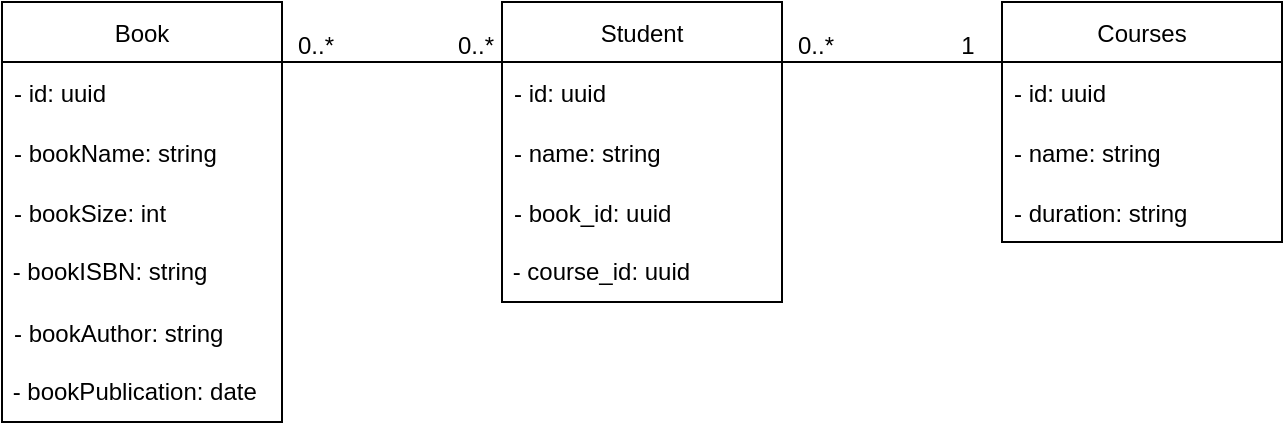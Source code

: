 <mxfile version="20.2.5" type="github">
  <diagram name="Page-1" id="e7e014a7-5840-1c2e-5031-d8a46d1fe8dd">
    <mxGraphModel dx="1422" dy="752" grid="1" gridSize="10" guides="1" tooltips="1" connect="1" arrows="1" fold="1" page="1" pageScale="1" pageWidth="1169" pageHeight="826" background="none" math="0" shadow="0">
      <root>
        <mxCell id="0" />
        <mxCell id="1" parent="0" />
        <mxCell id="MNMvoXWNdez9x1uYCe9a-41" value="Book" style="swimlane;fontStyle=0;childLayout=stackLayout;horizontal=1;startSize=30;horizontalStack=0;resizeParent=1;resizeParentMax=0;resizeLast=0;collapsible=1;marginBottom=0;" parent="1" vertex="1">
          <mxGeometry x="270" y="240" width="140" height="210" as="geometry" />
        </mxCell>
        <mxCell id="MNMvoXWNdez9x1uYCe9a-42" value="- id: uuid" style="text;strokeColor=none;fillColor=none;align=left;verticalAlign=middle;spacingLeft=4;spacingRight=4;overflow=hidden;points=[[0,0.5],[1,0.5]];portConstraint=eastwest;rotatable=0;" parent="MNMvoXWNdez9x1uYCe9a-41" vertex="1">
          <mxGeometry y="30" width="140" height="30" as="geometry" />
        </mxCell>
        <mxCell id="MNMvoXWNdez9x1uYCe9a-43" value="- bookName: string" style="text;strokeColor=none;fillColor=none;align=left;verticalAlign=middle;spacingLeft=4;spacingRight=4;overflow=hidden;points=[[0,0.5],[1,0.5]];portConstraint=eastwest;rotatable=0;" parent="MNMvoXWNdez9x1uYCe9a-41" vertex="1">
          <mxGeometry y="60" width="140" height="30" as="geometry" />
        </mxCell>
        <mxCell id="MNMvoXWNdez9x1uYCe9a-44" value="- bookSize: int" style="text;strokeColor=none;fillColor=none;align=left;verticalAlign=middle;spacingLeft=4;spacingRight=4;overflow=hidden;points=[[0,0.5],[1,0.5]];portConstraint=eastwest;rotatable=0;" parent="MNMvoXWNdez9x1uYCe9a-41" vertex="1">
          <mxGeometry y="90" width="140" height="30" as="geometry" />
        </mxCell>
        <mxCell id="MNMvoXWNdez9x1uYCe9a-63" value="&amp;nbsp;- bookISBN: string" style="text;html=1;strokeColor=none;fillColor=none;align=left;verticalAlign=middle;whiteSpace=wrap;rounded=0;" parent="MNMvoXWNdez9x1uYCe9a-41" vertex="1">
          <mxGeometry y="120" width="140" height="30" as="geometry" />
        </mxCell>
        <mxCell id="MNMvoXWNdez9x1uYCe9a-52" value="- bookAuthor: string" style="text;strokeColor=none;fillColor=none;align=left;verticalAlign=middle;spacingLeft=4;spacingRight=4;overflow=hidden;points=[[0,0.5],[1,0.5]];portConstraint=eastwest;rotatable=0;" parent="MNMvoXWNdez9x1uYCe9a-41" vertex="1">
          <mxGeometry y="150" width="140" height="30" as="geometry" />
        </mxCell>
        <mxCell id="MNMvoXWNdez9x1uYCe9a-62" value="&lt;div align=&quot;left&quot;&gt;&amp;nbsp;- bookPublication: date&lt;br&gt;&lt;/div&gt;" style="text;html=1;strokeColor=none;fillColor=none;align=left;verticalAlign=middle;whiteSpace=wrap;rounded=0;" parent="MNMvoXWNdez9x1uYCe9a-41" vertex="1">
          <mxGeometry y="180" width="140" height="30" as="geometry" />
        </mxCell>
        <mxCell id="MNMvoXWNdez9x1uYCe9a-45" value="Student" style="swimlane;fontStyle=0;childLayout=stackLayout;horizontal=1;startSize=30;horizontalStack=0;resizeParent=1;resizeParentMax=0;resizeLast=0;collapsible=1;marginBottom=0;" parent="1" vertex="1">
          <mxGeometry x="520" y="240" width="140" height="150" as="geometry" />
        </mxCell>
        <mxCell id="MNMvoXWNdez9x1uYCe9a-46" value="- id: uuid" style="text;strokeColor=none;fillColor=none;align=left;verticalAlign=middle;spacingLeft=4;spacingRight=4;overflow=hidden;points=[[0,0.5],[1,0.5]];portConstraint=eastwest;rotatable=0;" parent="MNMvoXWNdez9x1uYCe9a-45" vertex="1">
          <mxGeometry y="30" width="140" height="30" as="geometry" />
        </mxCell>
        <mxCell id="MNMvoXWNdez9x1uYCe9a-47" value="- name: string" style="text;strokeColor=none;fillColor=none;align=left;verticalAlign=middle;spacingLeft=4;spacingRight=4;overflow=hidden;points=[[0,0.5],[1,0.5]];portConstraint=eastwest;rotatable=0;" parent="MNMvoXWNdez9x1uYCe9a-45" vertex="1">
          <mxGeometry y="60" width="140" height="30" as="geometry" />
        </mxCell>
        <mxCell id="MNMvoXWNdez9x1uYCe9a-48" value="- book_id: uuid" style="text;strokeColor=none;fillColor=none;align=left;verticalAlign=middle;spacingLeft=4;spacingRight=4;overflow=hidden;points=[[0,0.5],[1,0.5]];portConstraint=eastwest;rotatable=0;" parent="MNMvoXWNdez9x1uYCe9a-45" vertex="1">
          <mxGeometry y="90" width="140" height="30" as="geometry" />
        </mxCell>
        <mxCell id="MNMvoXWNdez9x1uYCe9a-58" value="&lt;div align=&quot;left&quot;&gt;&amp;nbsp;- course_id: uuid&lt;br&gt;&lt;/div&gt;" style="text;html=1;strokeColor=none;fillColor=none;align=left;verticalAlign=middle;whiteSpace=wrap;rounded=0;" parent="MNMvoXWNdez9x1uYCe9a-45" vertex="1">
          <mxGeometry y="120" width="140" height="30" as="geometry" />
        </mxCell>
        <mxCell id="MNMvoXWNdez9x1uYCe9a-49" value="" style="endArrow=none;html=1;rounded=0;" parent="1" edge="1">
          <mxGeometry width="50" height="50" relative="1" as="geometry">
            <mxPoint x="410" y="270" as="sourcePoint" />
            <mxPoint x="520" y="270" as="targetPoint" />
          </mxGeometry>
        </mxCell>
        <mxCell id="MNMvoXWNdez9x1uYCe9a-50" value="0..*" style="text;html=1;strokeColor=none;fillColor=none;align=center;verticalAlign=middle;whiteSpace=wrap;rounded=0;" parent="1" vertex="1">
          <mxGeometry x="397" y="247" width="60" height="30" as="geometry" />
        </mxCell>
        <mxCell id="MNMvoXWNdez9x1uYCe9a-51" value="0..*" style="text;html=1;strokeColor=none;fillColor=none;align=center;verticalAlign=middle;whiteSpace=wrap;rounded=0;" parent="1" vertex="1">
          <mxGeometry x="477" y="247" width="60" height="30" as="geometry" />
        </mxCell>
        <mxCell id="MNMvoXWNdez9x1uYCe9a-54" value="Courses" style="swimlane;fontStyle=0;childLayout=stackLayout;horizontal=1;startSize=30;horizontalStack=0;resizeParent=1;resizeParentMax=0;resizeLast=0;collapsible=1;marginBottom=0;" parent="1" vertex="1">
          <mxGeometry x="770" y="240" width="140" height="120" as="geometry" />
        </mxCell>
        <mxCell id="MNMvoXWNdez9x1uYCe9a-55" value="- id: uuid" style="text;strokeColor=none;fillColor=none;align=left;verticalAlign=middle;spacingLeft=4;spacingRight=4;overflow=hidden;points=[[0,0.5],[1,0.5]];portConstraint=eastwest;rotatable=0;" parent="MNMvoXWNdez9x1uYCe9a-54" vertex="1">
          <mxGeometry y="30" width="140" height="30" as="geometry" />
        </mxCell>
        <mxCell id="MNMvoXWNdez9x1uYCe9a-56" value="- name: string" style="text;strokeColor=none;fillColor=none;align=left;verticalAlign=middle;spacingLeft=4;spacingRight=4;overflow=hidden;points=[[0,0.5],[1,0.5]];portConstraint=eastwest;rotatable=0;" parent="MNMvoXWNdez9x1uYCe9a-54" vertex="1">
          <mxGeometry y="60" width="140" height="30" as="geometry" />
        </mxCell>
        <mxCell id="MNMvoXWNdez9x1uYCe9a-57" value="- duration: string" style="text;strokeColor=none;fillColor=none;align=left;verticalAlign=middle;spacingLeft=4;spacingRight=4;overflow=hidden;points=[[0,0.5],[1,0.5]];portConstraint=eastwest;rotatable=0;" parent="MNMvoXWNdez9x1uYCe9a-54" vertex="1">
          <mxGeometry y="90" width="140" height="30" as="geometry" />
        </mxCell>
        <mxCell id="MNMvoXWNdez9x1uYCe9a-59" value="" style="endArrow=none;html=1;rounded=0;entryX=0.014;entryY=-0.033;entryDx=0;entryDy=0;entryPerimeter=0;exitX=0.993;exitY=-0.033;exitDx=0;exitDy=0;exitPerimeter=0;" parent="1" edge="1">
          <mxGeometry width="50" height="50" relative="1" as="geometry">
            <mxPoint x="659.02" y="270.01" as="sourcePoint" />
            <mxPoint x="771.96" y="270.01" as="targetPoint" />
          </mxGeometry>
        </mxCell>
        <mxCell id="MNMvoXWNdez9x1uYCe9a-60" value="0..*" style="text;html=1;strokeColor=none;fillColor=none;align=center;verticalAlign=middle;whiteSpace=wrap;rounded=0;" parent="1" vertex="1">
          <mxGeometry x="647" y="247" width="60" height="30" as="geometry" />
        </mxCell>
        <mxCell id="MNMvoXWNdez9x1uYCe9a-61" value="1" style="text;html=1;strokeColor=none;fillColor=none;align=center;verticalAlign=middle;whiteSpace=wrap;rounded=0;" parent="1" vertex="1">
          <mxGeometry x="723" y="247" width="60" height="30" as="geometry" />
        </mxCell>
      </root>
    </mxGraphModel>
  </diagram>
</mxfile>
